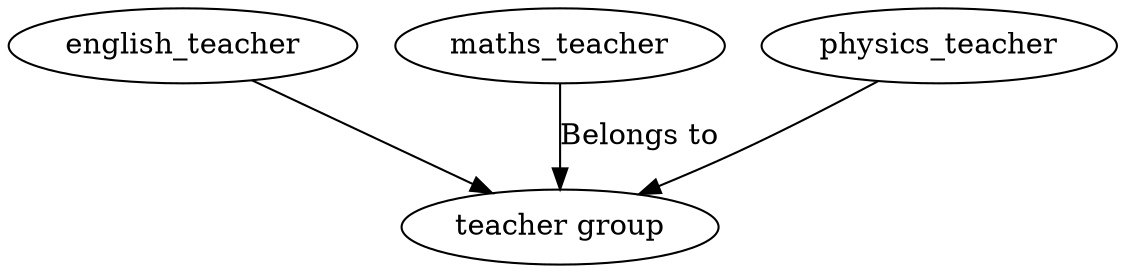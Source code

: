 digraph teacher_group
{
	"english_teacher" -> "teacher group" ;
	"maths_teacher" -> "teacher group" [label="Belongs to "];
	"physics_teacher" -> "teacher group" ;
}
